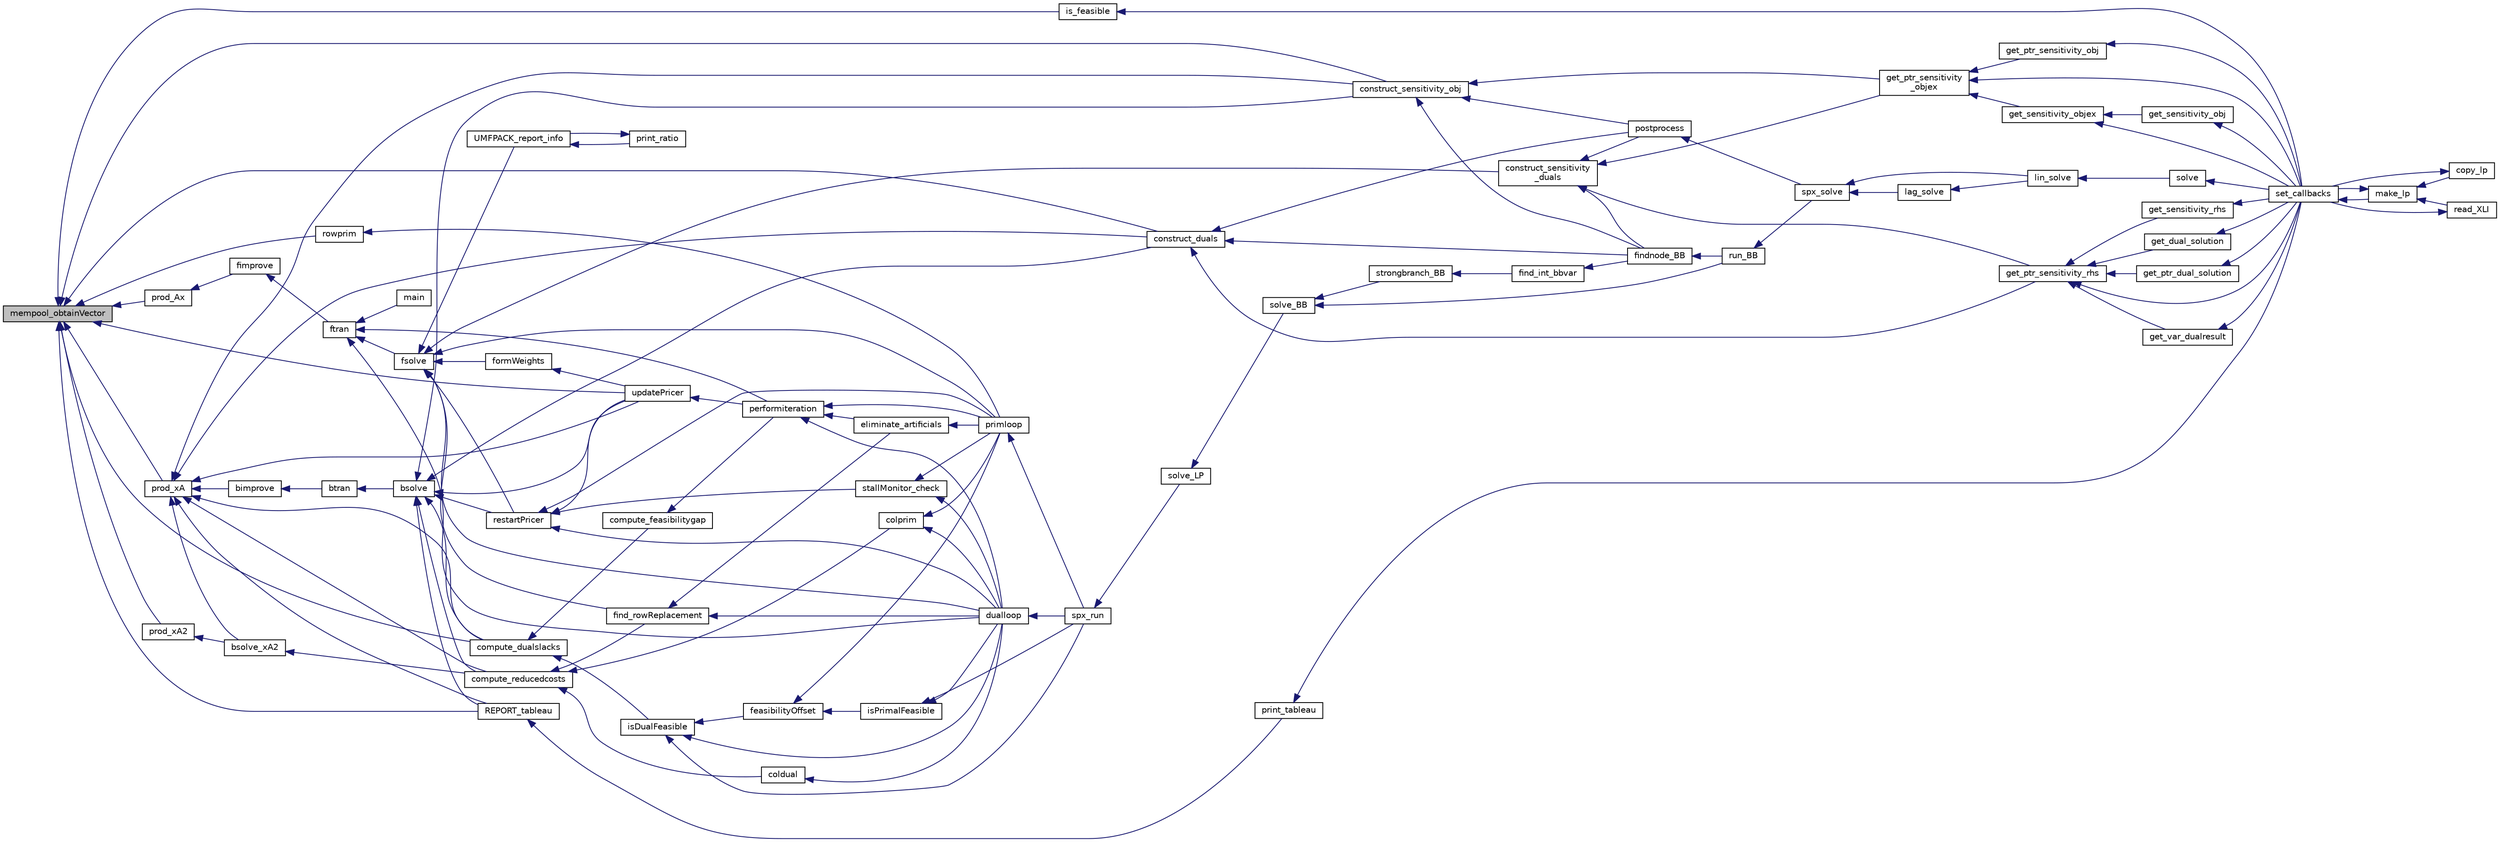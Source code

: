 digraph "mempool_obtainVector"
{
  edge [fontname="Helvetica",fontsize="10",labelfontname="Helvetica",labelfontsize="10"];
  node [fontname="Helvetica",fontsize="10",shape=record];
  rankdir="LR";
  Node1320 [label="mempool_obtainVector",height=0.2,width=0.4,color="black", fillcolor="grey75", style="filled", fontcolor="black"];
  Node1320 -> Node1321 [dir="back",color="midnightblue",fontsize="10",style="solid",fontname="Helvetica"];
  Node1321 [label="is_feasible",height=0.2,width=0.4,color="black", fillcolor="white", style="filled",URL="$df/df7/lp__lib_8h.html#a9c6428b89f60f3c6dfb4fc07ef6e0bc9"];
  Node1321 -> Node1322 [dir="back",color="midnightblue",fontsize="10",style="solid",fontname="Helvetica"];
  Node1322 [label="set_callbacks",height=0.2,width=0.4,color="black", fillcolor="white", style="filled",URL="$df/df7/lp__lib_8h.html#a929e8acb9704f61e16927c915c15cd07"];
  Node1322 -> Node1323 [dir="back",color="midnightblue",fontsize="10",style="solid",fontname="Helvetica"];
  Node1323 [label="make_lp",height=0.2,width=0.4,color="black", fillcolor="white", style="filled",URL="$df/df7/lp__lib_8h.html#a68a0333d84dd944f67e2a0ec72e346a9"];
  Node1323 -> Node1324 [dir="back",color="midnightblue",fontsize="10",style="solid",fontname="Helvetica"];
  Node1324 [label="copy_lp",height=0.2,width=0.4,color="black", fillcolor="white", style="filled",URL="$df/df7/lp__lib_8h.html#aca83ecdbc200b414db491306f3070ae9"];
  Node1324 -> Node1322 [dir="back",color="midnightblue",fontsize="10",style="solid",fontname="Helvetica"];
  Node1323 -> Node1322 [dir="back",color="midnightblue",fontsize="10",style="solid",fontname="Helvetica"];
  Node1323 -> Node1325 [dir="back",color="midnightblue",fontsize="10",style="solid",fontname="Helvetica"];
  Node1325 [label="read_XLI",height=0.2,width=0.4,color="black", fillcolor="white", style="filled",URL="$df/df7/lp__lib_8h.html#a351dd803960ab0dae2b39f2c65d3a58d"];
  Node1325 -> Node1322 [dir="back",color="midnightblue",fontsize="10",style="solid",fontname="Helvetica"];
  Node1320 -> Node1326 [dir="back",color="midnightblue",fontsize="10",style="solid",fontname="Helvetica"];
  Node1326 [label="compute_dualslacks",height=0.2,width=0.4,color="black", fillcolor="white", style="filled",URL="$df/df7/lp__lib_8h.html#a61ec2c96e522ac744ef4dd83c8e21bc8"];
  Node1326 -> Node1327 [dir="back",color="midnightblue",fontsize="10",style="solid",fontname="Helvetica"];
  Node1327 [label="compute_feasibilitygap",height=0.2,width=0.4,color="black", fillcolor="white", style="filled",URL="$d4/d79/lp__lib_8c.html#a761a9b21146f2341dbaa9a49285d957e"];
  Node1327 -> Node1328 [dir="back",color="midnightblue",fontsize="10",style="solid",fontname="Helvetica"];
  Node1328 [label="performiteration",height=0.2,width=0.4,color="black", fillcolor="white", style="filled",URL="$df/df7/lp__lib_8h.html#aab89ee40b1d5308324fb3540d4eaf2b6"];
  Node1328 -> Node1329 [dir="back",color="midnightblue",fontsize="10",style="solid",fontname="Helvetica"];
  Node1329 [label="eliminate_artificials",height=0.2,width=0.4,color="black", fillcolor="white", style="filled",URL="$d2/d6c/lp__simplex_8c.html#a5e9816f3bfe556d444b034ba1e97b02b"];
  Node1329 -> Node1330 [dir="back",color="midnightblue",fontsize="10",style="solid",fontname="Helvetica"];
  Node1330 [label="primloop",height=0.2,width=0.4,color="black", fillcolor="white", style="filled",URL="$d1/d0a/lp__simplex_8h.html#aaa7a1b253038231f1792b092e4e36267"];
  Node1330 -> Node1331 [dir="back",color="midnightblue",fontsize="10",style="solid",fontname="Helvetica"];
  Node1331 [label="spx_run",height=0.2,width=0.4,color="black", fillcolor="white", style="filled",URL="$d1/d0a/lp__simplex_8h.html#a96c15afcfa902a5b78af4dfb412010bd"];
  Node1331 -> Node1332 [dir="back",color="midnightblue",fontsize="10",style="solid",fontname="Helvetica"];
  Node1332 [label="solve_LP",height=0.2,width=0.4,color="black", fillcolor="white", style="filled",URL="$d1/dbf/lp__mipbb_8h.html#a8f2122bd9c45170c45f236f9fe3d0dd7"];
  Node1332 -> Node1333 [dir="back",color="midnightblue",fontsize="10",style="solid",fontname="Helvetica"];
  Node1333 [label="solve_BB",height=0.2,width=0.4,color="black", fillcolor="white", style="filled",URL="$d1/dbf/lp__mipbb_8h.html#a43e95e2128e85df2643cbc0bfce4746c"];
  Node1333 -> Node1334 [dir="back",color="midnightblue",fontsize="10",style="solid",fontname="Helvetica"];
  Node1334 [label="strongbranch_BB",height=0.2,width=0.4,color="black", fillcolor="white", style="filled",URL="$d1/dbf/lp__mipbb_8h.html#a14912803f02db21c25829df065202762"];
  Node1334 -> Node1335 [dir="back",color="midnightblue",fontsize="10",style="solid",fontname="Helvetica"];
  Node1335 [label="find_int_bbvar",height=0.2,width=0.4,color="black", fillcolor="white", style="filled",URL="$df/df7/lp__lib_8h.html#ad6104a5cc6ae29cc1dd1327d8d36047e"];
  Node1335 -> Node1336 [dir="back",color="midnightblue",fontsize="10",style="solid",fontname="Helvetica"];
  Node1336 [label="findnode_BB",height=0.2,width=0.4,color="black", fillcolor="white", style="filled",URL="$d1/dbf/lp__mipbb_8h.html#ad9c2614a833a1e0ab7f4425068752663"];
  Node1336 -> Node1337 [dir="back",color="midnightblue",fontsize="10",style="solid",fontname="Helvetica"];
  Node1337 [label="run_BB",height=0.2,width=0.4,color="black", fillcolor="white", style="filled",URL="$d1/dbf/lp__mipbb_8h.html#a1d8d97b4f4f35f07e6b798f07a62e527"];
  Node1337 -> Node1338 [dir="back",color="midnightblue",fontsize="10",style="solid",fontname="Helvetica"];
  Node1338 [label="spx_solve",height=0.2,width=0.4,color="black", fillcolor="white", style="filled",URL="$d1/d0a/lp__simplex_8h.html#a3effc8b68c1fb21095e7324d83d0dbf7"];
  Node1338 -> Node1339 [dir="back",color="midnightblue",fontsize="10",style="solid",fontname="Helvetica"];
  Node1339 [label="lag_solve",height=0.2,width=0.4,color="black", fillcolor="white", style="filled",URL="$d1/d0a/lp__simplex_8h.html#a320e9e82c06466267a7cb7844c7767b8"];
  Node1339 -> Node1340 [dir="back",color="midnightblue",fontsize="10",style="solid",fontname="Helvetica"];
  Node1340 [label="lin_solve",height=0.2,width=0.4,color="black", fillcolor="white", style="filled",URL="$d1/d0a/lp__simplex_8h.html#a794b0beb471eb7ece9a694717b65b947"];
  Node1340 -> Node1341 [dir="back",color="midnightblue",fontsize="10",style="solid",fontname="Helvetica"];
  Node1341 [label="solve",height=0.2,width=0.4,color="black", fillcolor="white", style="filled",URL="$df/df7/lp__lib_8h.html#a0f4da3a192397e77e6fe92704d4fad3f"];
  Node1341 -> Node1322 [dir="back",color="midnightblue",fontsize="10",style="solid",fontname="Helvetica"];
  Node1338 -> Node1340 [dir="back",color="midnightblue",fontsize="10",style="solid",fontname="Helvetica"];
  Node1333 -> Node1337 [dir="back",color="midnightblue",fontsize="10",style="solid",fontname="Helvetica"];
  Node1328 -> Node1330 [dir="back",color="midnightblue",fontsize="10",style="solid",fontname="Helvetica"];
  Node1328 -> Node1342 [dir="back",color="midnightblue",fontsize="10",style="solid",fontname="Helvetica"];
  Node1342 [label="dualloop",height=0.2,width=0.4,color="black", fillcolor="white", style="filled",URL="$d1/d0a/lp__simplex_8h.html#a881918469722e512db8bd95bb1ec940c"];
  Node1342 -> Node1331 [dir="back",color="midnightblue",fontsize="10",style="solid",fontname="Helvetica"];
  Node1326 -> Node1343 [dir="back",color="midnightblue",fontsize="10",style="solid",fontname="Helvetica"];
  Node1343 [label="isDualFeasible",height=0.2,width=0.4,color="black", fillcolor="white", style="filled",URL="$df/df7/lp__lib_8h.html#a5e190b8f615cd2b4d4087a616652aff4"];
  Node1343 -> Node1344 [dir="back",color="midnightblue",fontsize="10",style="solid",fontname="Helvetica"];
  Node1344 [label="feasibilityOffset",height=0.2,width=0.4,color="black", fillcolor="white", style="filled",URL="$df/df7/lp__lib_8h.html#ac5fd807c68c710d7a6697b448cd044a9"];
  Node1344 -> Node1345 [dir="back",color="midnightblue",fontsize="10",style="solid",fontname="Helvetica"];
  Node1345 [label="isPrimalFeasible",height=0.2,width=0.4,color="black", fillcolor="white", style="filled",URL="$df/df7/lp__lib_8h.html#ad9691eea77803cce67a70e78528ef240"];
  Node1345 -> Node1342 [dir="back",color="midnightblue",fontsize="10",style="solid",fontname="Helvetica"];
  Node1345 -> Node1331 [dir="back",color="midnightblue",fontsize="10",style="solid",fontname="Helvetica"];
  Node1344 -> Node1330 [dir="back",color="midnightblue",fontsize="10",style="solid",fontname="Helvetica"];
  Node1343 -> Node1342 [dir="back",color="midnightblue",fontsize="10",style="solid",fontname="Helvetica"];
  Node1343 -> Node1331 [dir="back",color="midnightblue",fontsize="10",style="solid",fontname="Helvetica"];
  Node1320 -> Node1346 [dir="back",color="midnightblue",fontsize="10",style="solid",fontname="Helvetica"];
  Node1346 [label="construct_duals",height=0.2,width=0.4,color="black", fillcolor="white", style="filled",URL="$df/df7/lp__lib_8h.html#abbc350baee85b42d765e17e09ac77b6a"];
  Node1346 -> Node1347 [dir="back",color="midnightblue",fontsize="10",style="solid",fontname="Helvetica"];
  Node1347 [label="get_ptr_sensitivity_rhs",height=0.2,width=0.4,color="black", fillcolor="white", style="filled",URL="$df/df7/lp__lib_8h.html#a0b0eec8f454537029970d8c372dccdb7"];
  Node1347 -> Node1348 [dir="back",color="midnightblue",fontsize="10",style="solid",fontname="Helvetica"];
  Node1348 [label="get_var_dualresult",height=0.2,width=0.4,color="black", fillcolor="white", style="filled",URL="$df/df7/lp__lib_8h.html#a20af639d614390c57f4ebb2831182d73"];
  Node1348 -> Node1322 [dir="back",color="midnightblue",fontsize="10",style="solid",fontname="Helvetica"];
  Node1347 -> Node1349 [dir="back",color="midnightblue",fontsize="10",style="solid",fontname="Helvetica"];
  Node1349 [label="get_sensitivity_rhs",height=0.2,width=0.4,color="black", fillcolor="white", style="filled",URL="$df/df7/lp__lib_8h.html#ae53a23c38aa891ed2f8486146ad4b1e8"];
  Node1349 -> Node1322 [dir="back",color="midnightblue",fontsize="10",style="solid",fontname="Helvetica"];
  Node1347 -> Node1322 [dir="back",color="midnightblue",fontsize="10",style="solid",fontname="Helvetica"];
  Node1347 -> Node1350 [dir="back",color="midnightblue",fontsize="10",style="solid",fontname="Helvetica"];
  Node1350 [label="get_dual_solution",height=0.2,width=0.4,color="black", fillcolor="white", style="filled",URL="$df/df7/lp__lib_8h.html#a083994ab8f17255ba288a38225c124da"];
  Node1350 -> Node1322 [dir="back",color="midnightblue",fontsize="10",style="solid",fontname="Helvetica"];
  Node1347 -> Node1351 [dir="back",color="midnightblue",fontsize="10",style="solid",fontname="Helvetica"];
  Node1351 [label="get_ptr_dual_solution",height=0.2,width=0.4,color="black", fillcolor="white", style="filled",URL="$df/df7/lp__lib_8h.html#aef60f6146774a7ec36d2961034982ae7"];
  Node1351 -> Node1322 [dir="back",color="midnightblue",fontsize="10",style="solid",fontname="Helvetica"];
  Node1346 -> Node1352 [dir="back",color="midnightblue",fontsize="10",style="solid",fontname="Helvetica"];
  Node1352 [label="postprocess",height=0.2,width=0.4,color="black", fillcolor="white", style="filled",URL="$df/df7/lp__lib_8h.html#a0893b5f8a2432dd38800b54ec8ca0332"];
  Node1352 -> Node1338 [dir="back",color="midnightblue",fontsize="10",style="solid",fontname="Helvetica"];
  Node1346 -> Node1336 [dir="back",color="midnightblue",fontsize="10",style="solid",fontname="Helvetica"];
  Node1320 -> Node1353 [dir="back",color="midnightblue",fontsize="10",style="solid",fontname="Helvetica"];
  Node1353 [label="construct_sensitivity_obj",height=0.2,width=0.4,color="black", fillcolor="white", style="filled",URL="$df/df7/lp__lib_8h.html#a8f6026199b9a24567e02855e1a792f5a"];
  Node1353 -> Node1354 [dir="back",color="midnightblue",fontsize="10",style="solid",fontname="Helvetica"];
  Node1354 [label="get_ptr_sensitivity\l_objex",height=0.2,width=0.4,color="black", fillcolor="white", style="filled",URL="$df/df7/lp__lib_8h.html#adfc39d9b1870d439e3e9b9e5830eeea6"];
  Node1354 -> Node1355 [dir="back",color="midnightblue",fontsize="10",style="solid",fontname="Helvetica"];
  Node1355 [label="get_sensitivity_objex",height=0.2,width=0.4,color="black", fillcolor="white", style="filled",URL="$df/df7/lp__lib_8h.html#ab4dda7365cd69251a37562bb6a8e7b12"];
  Node1355 -> Node1356 [dir="back",color="midnightblue",fontsize="10",style="solid",fontname="Helvetica"];
  Node1356 [label="get_sensitivity_obj",height=0.2,width=0.4,color="black", fillcolor="white", style="filled",URL="$df/df7/lp__lib_8h.html#ade927064245939d7e8b08e385ce20ff4"];
  Node1356 -> Node1322 [dir="back",color="midnightblue",fontsize="10",style="solid",fontname="Helvetica"];
  Node1355 -> Node1322 [dir="back",color="midnightblue",fontsize="10",style="solid",fontname="Helvetica"];
  Node1354 -> Node1357 [dir="back",color="midnightblue",fontsize="10",style="solid",fontname="Helvetica"];
  Node1357 [label="get_ptr_sensitivity_obj",height=0.2,width=0.4,color="black", fillcolor="white", style="filled",URL="$df/df7/lp__lib_8h.html#a9fba4213636195e1a662eb3e5f039d6e"];
  Node1357 -> Node1322 [dir="back",color="midnightblue",fontsize="10",style="solid",fontname="Helvetica"];
  Node1354 -> Node1322 [dir="back",color="midnightblue",fontsize="10",style="solid",fontname="Helvetica"];
  Node1353 -> Node1352 [dir="back",color="midnightblue",fontsize="10",style="solid",fontname="Helvetica"];
  Node1353 -> Node1336 [dir="back",color="midnightblue",fontsize="10",style="solid",fontname="Helvetica"];
  Node1320 -> Node1358 [dir="back",color="midnightblue",fontsize="10",style="solid",fontname="Helvetica"];
  Node1358 [label="prod_Ax",height=0.2,width=0.4,color="black", fillcolor="white", style="filled",URL="$d0/d48/lp__matrix_8h.html#a131acfe80f62b2269f4b089f72405345"];
  Node1358 -> Node1359 [dir="back",color="midnightblue",fontsize="10",style="solid",fontname="Helvetica"];
  Node1359 [label="fimprove",height=0.2,width=0.4,color="black", fillcolor="white", style="filled",URL="$d0/d48/lp__matrix_8h.html#aa75cb5f463c270155ec6e92957eebacf"];
  Node1359 -> Node1360 [dir="back",color="midnightblue",fontsize="10",style="solid",fontname="Helvetica"];
  Node1360 [label="ftran",height=0.2,width=0.4,color="black", fillcolor="white", style="filled",URL="$d0/d48/lp__matrix_8h.html#ad6fdefeaa5d40091c7a20146fc413758"];
  Node1360 -> Node1361 [dir="back",color="midnightblue",fontsize="10",style="solid",fontname="Helvetica"];
  Node1361 [label="main",height=0.2,width=0.4,color="black", fillcolor="white", style="filled",URL="$df/d7d/lusolmain_8c.html#ac0bbd83579aa80e65ea53783917b10f9"];
  Node1360 -> Node1328 [dir="back",color="midnightblue",fontsize="10",style="solid",fontname="Helvetica"];
  Node1360 -> Node1362 [dir="back",color="midnightblue",fontsize="10",style="solid",fontname="Helvetica"];
  Node1362 [label="fsolve",height=0.2,width=0.4,color="black", fillcolor="white", style="filled",URL="$d0/d48/lp__matrix_8h.html#a67a365057ddfb006dc73ced0f96d185a"];
  Node1362 -> Node1363 [dir="back",color="midnightblue",fontsize="10",style="solid",fontname="Helvetica"];
  Node1363 [label="construct_sensitivity\l_duals",height=0.2,width=0.4,color="black", fillcolor="white", style="filled",URL="$df/df7/lp__lib_8h.html#a50f18f68adbe0e2059d4db0ebdd8a477"];
  Node1363 -> Node1347 [dir="back",color="midnightblue",fontsize="10",style="solid",fontname="Helvetica"];
  Node1363 -> Node1354 [dir="back",color="midnightblue",fontsize="10",style="solid",fontname="Helvetica"];
  Node1363 -> Node1352 [dir="back",color="midnightblue",fontsize="10",style="solid",fontname="Helvetica"];
  Node1363 -> Node1336 [dir="back",color="midnightblue",fontsize="10",style="solid",fontname="Helvetica"];
  Node1362 -> Node1364 [dir="back",color="midnightblue",fontsize="10",style="solid",fontname="Helvetica"];
  Node1364 [label="find_rowReplacement",height=0.2,width=0.4,color="black", fillcolor="white", style="filled",URL="$d5/dee/lp__price_8h.html#aa2828cd618b7e668ca5bfa59b53764f1"];
  Node1364 -> Node1329 [dir="back",color="midnightblue",fontsize="10",style="solid",fontname="Helvetica"];
  Node1364 -> Node1342 [dir="back",color="midnightblue",fontsize="10",style="solid",fontname="Helvetica"];
  Node1362 -> Node1365 [dir="back",color="midnightblue",fontsize="10",style="solid",fontname="Helvetica"];
  Node1365 [label="restartPricer",height=0.2,width=0.4,color="black", fillcolor="white", style="filled",URL="$d3/da0/lp__price_p_s_e_8h.html#aaccf24d52dc9daa3cf352f8b88fd8820"];
  Node1365 -> Node1366 [dir="back",color="midnightblue",fontsize="10",style="solid",fontname="Helvetica"];
  Node1366 [label="updatePricer",height=0.2,width=0.4,color="black", fillcolor="white", style="filled",URL="$d3/da0/lp__price_p_s_e_8h.html#ad16c1ea6f969c6d72f135e859d82479f"];
  Node1366 -> Node1328 [dir="back",color="midnightblue",fontsize="10",style="solid",fontname="Helvetica"];
  Node1365 -> Node1367 [dir="back",color="midnightblue",fontsize="10",style="solid",fontname="Helvetica"];
  Node1367 [label="stallMonitor_check",height=0.2,width=0.4,color="black", fillcolor="white", style="filled",URL="$d2/d6c/lp__simplex_8c.html#a256354aaa5db9224451424c67f19cde3"];
  Node1367 -> Node1330 [dir="back",color="midnightblue",fontsize="10",style="solid",fontname="Helvetica"];
  Node1367 -> Node1342 [dir="back",color="midnightblue",fontsize="10",style="solid",fontname="Helvetica"];
  Node1365 -> Node1330 [dir="back",color="midnightblue",fontsize="10",style="solid",fontname="Helvetica"];
  Node1365 -> Node1342 [dir="back",color="midnightblue",fontsize="10",style="solid",fontname="Helvetica"];
  Node1362 -> Node1368 [dir="back",color="midnightblue",fontsize="10",style="solid",fontname="Helvetica"];
  Node1368 [label="formWeights",height=0.2,width=0.4,color="black", fillcolor="white", style="filled",URL="$da/d29/lp__price_p_s_e_8c.html#aa82070e3c7c41fe6cb30727ecbf9e5ed"];
  Node1368 -> Node1366 [dir="back",color="midnightblue",fontsize="10",style="solid",fontname="Helvetica"];
  Node1362 -> Node1330 [dir="back",color="midnightblue",fontsize="10",style="solid",fontname="Helvetica"];
  Node1362 -> Node1342 [dir="back",color="midnightblue",fontsize="10",style="solid",fontname="Helvetica"];
  Node1362 -> Node1369 [dir="back",color="midnightblue",fontsize="10",style="solid",fontname="Helvetica"];
  Node1369 [label="UMFPACK_report_info",height=0.2,width=0.4,color="black", fillcolor="white", style="filled",URL="$d2/def/umfpack__report__info_8c.html#a7b91f14b1ac2f360d6582a787fd2f8b9"];
  Node1369 -> Node1370 [dir="back",color="midnightblue",fontsize="10",style="solid",fontname="Helvetica"];
  Node1370 [label="print_ratio",height=0.2,width=0.4,color="black", fillcolor="white", style="filled",URL="$d2/def/umfpack__report__info_8c.html#af80f2ea9ea676933311eaf6cb3a5b59e"];
  Node1370 -> Node1369 [dir="back",color="midnightblue",fontsize="10",style="solid",fontname="Helvetica"];
  Node1360 -> Node1342 [dir="back",color="midnightblue",fontsize="10",style="solid",fontname="Helvetica"];
  Node1320 -> Node1371 [dir="back",color="midnightblue",fontsize="10",style="solid",fontname="Helvetica"];
  Node1371 [label="prod_xA",height=0.2,width=0.4,color="black", fillcolor="white", style="filled",URL="$d0/d48/lp__matrix_8h.html#af9acadda0286df191bd2b08c7811336b"];
  Node1371 -> Node1326 [dir="back",color="midnightblue",fontsize="10",style="solid",fontname="Helvetica"];
  Node1371 -> Node1346 [dir="back",color="midnightblue",fontsize="10",style="solid",fontname="Helvetica"];
  Node1371 -> Node1353 [dir="back",color="midnightblue",fontsize="10",style="solid",fontname="Helvetica"];
  Node1371 -> Node1372 [dir="back",color="midnightblue",fontsize="10",style="solid",fontname="Helvetica"];
  Node1372 [label="bimprove",height=0.2,width=0.4,color="black", fillcolor="white", style="filled",URL="$d0/d48/lp__matrix_8h.html#ae7cc653a31196d36336ad55816da1fa3"];
  Node1372 -> Node1373 [dir="back",color="midnightblue",fontsize="10",style="solid",fontname="Helvetica"];
  Node1373 [label="btran",height=0.2,width=0.4,color="black", fillcolor="white", style="filled",URL="$d0/d48/lp__matrix_8h.html#a8ee65a8e3a97d6cd8fcdbf4112d304a5"];
  Node1373 -> Node1374 [dir="back",color="midnightblue",fontsize="10",style="solid",fontname="Helvetica"];
  Node1374 [label="bsolve",height=0.2,width=0.4,color="black", fillcolor="white", style="filled",URL="$d0/d48/lp__matrix_8h.html#adbd3fb78087dea9e6c99722365794300"];
  Node1374 -> Node1326 [dir="back",color="midnightblue",fontsize="10",style="solid",fontname="Helvetica"];
  Node1374 -> Node1346 [dir="back",color="midnightblue",fontsize="10",style="solid",fontname="Helvetica"];
  Node1374 -> Node1353 [dir="back",color="midnightblue",fontsize="10",style="solid",fontname="Helvetica"];
  Node1374 -> Node1375 [dir="back",color="midnightblue",fontsize="10",style="solid",fontname="Helvetica"];
  Node1375 [label="compute_reducedcosts",height=0.2,width=0.4,color="black", fillcolor="white", style="filled",URL="$d5/dee/lp__price_8h.html#ac377efa2114929911da3e04150485031"];
  Node1375 -> Node1364 [dir="back",color="midnightblue",fontsize="10",style="solid",fontname="Helvetica"];
  Node1375 -> Node1376 [dir="back",color="midnightblue",fontsize="10",style="solid",fontname="Helvetica"];
  Node1376 [label="colprim",height=0.2,width=0.4,color="black", fillcolor="white", style="filled",URL="$d5/dee/lp__price_8h.html#af6f756e9deca97e5abba8d5ca96292f8"];
  Node1376 -> Node1330 [dir="back",color="midnightblue",fontsize="10",style="solid",fontname="Helvetica"];
  Node1376 -> Node1342 [dir="back",color="midnightblue",fontsize="10",style="solid",fontname="Helvetica"];
  Node1375 -> Node1377 [dir="back",color="midnightblue",fontsize="10",style="solid",fontname="Helvetica"];
  Node1377 [label="coldual",height=0.2,width=0.4,color="black", fillcolor="white", style="filled",URL="$d5/dee/lp__price_8h.html#a956054a45ac5f9a7c0b35405ecdfc786"];
  Node1377 -> Node1342 [dir="back",color="midnightblue",fontsize="10",style="solid",fontname="Helvetica"];
  Node1374 -> Node1365 [dir="back",color="midnightblue",fontsize="10",style="solid",fontname="Helvetica"];
  Node1374 -> Node1366 [dir="back",color="midnightblue",fontsize="10",style="solid",fontname="Helvetica"];
  Node1374 -> Node1378 [dir="back",color="midnightblue",fontsize="10",style="solid",fontname="Helvetica"];
  Node1378 [label="REPORT_tableau",height=0.2,width=0.4,color="black", fillcolor="white", style="filled",URL="$d4/dbf/lp__report_8h.html#ab4a5f946495a1958710880a9a3e29fd7"];
  Node1378 -> Node1379 [dir="back",color="midnightblue",fontsize="10",style="solid",fontname="Helvetica"];
  Node1379 [label="print_tableau",height=0.2,width=0.4,color="black", fillcolor="white", style="filled",URL="$df/df7/lp__lib_8h.html#a256d6c925c67a52590efffa6c468c15e"];
  Node1379 -> Node1322 [dir="back",color="midnightblue",fontsize="10",style="solid",fontname="Helvetica"];
  Node1371 -> Node1380 [dir="back",color="midnightblue",fontsize="10",style="solid",fontname="Helvetica"];
  Node1380 [label="bsolve_xA2",height=0.2,width=0.4,color="black", fillcolor="white", style="filled",URL="$d0/d48/lp__matrix_8h.html#aab8ddf7d43813a9046d1453a66acf9a2"];
  Node1380 -> Node1375 [dir="back",color="midnightblue",fontsize="10",style="solid",fontname="Helvetica"];
  Node1371 -> Node1375 [dir="back",color="midnightblue",fontsize="10",style="solid",fontname="Helvetica"];
  Node1371 -> Node1366 [dir="back",color="midnightblue",fontsize="10",style="solid",fontname="Helvetica"];
  Node1371 -> Node1378 [dir="back",color="midnightblue",fontsize="10",style="solid",fontname="Helvetica"];
  Node1320 -> Node1381 [dir="back",color="midnightblue",fontsize="10",style="solid",fontname="Helvetica"];
  Node1381 [label="prod_xA2",height=0.2,width=0.4,color="black", fillcolor="white", style="filled",URL="$d0/d48/lp__matrix_8h.html#a1911c23e73296b0dd5ef561b7acf4530"];
  Node1381 -> Node1380 [dir="back",color="midnightblue",fontsize="10",style="solid",fontname="Helvetica"];
  Node1320 -> Node1382 [dir="back",color="midnightblue",fontsize="10",style="solid",fontname="Helvetica"];
  Node1382 [label="rowprim",height=0.2,width=0.4,color="black", fillcolor="white", style="filled",URL="$d5/dee/lp__price_8h.html#a9e98157a9f0f6cc716b83a6831b2d954"];
  Node1382 -> Node1330 [dir="back",color="midnightblue",fontsize="10",style="solid",fontname="Helvetica"];
  Node1320 -> Node1366 [dir="back",color="midnightblue",fontsize="10",style="solid",fontname="Helvetica"];
  Node1320 -> Node1378 [dir="back",color="midnightblue",fontsize="10",style="solid",fontname="Helvetica"];
}
